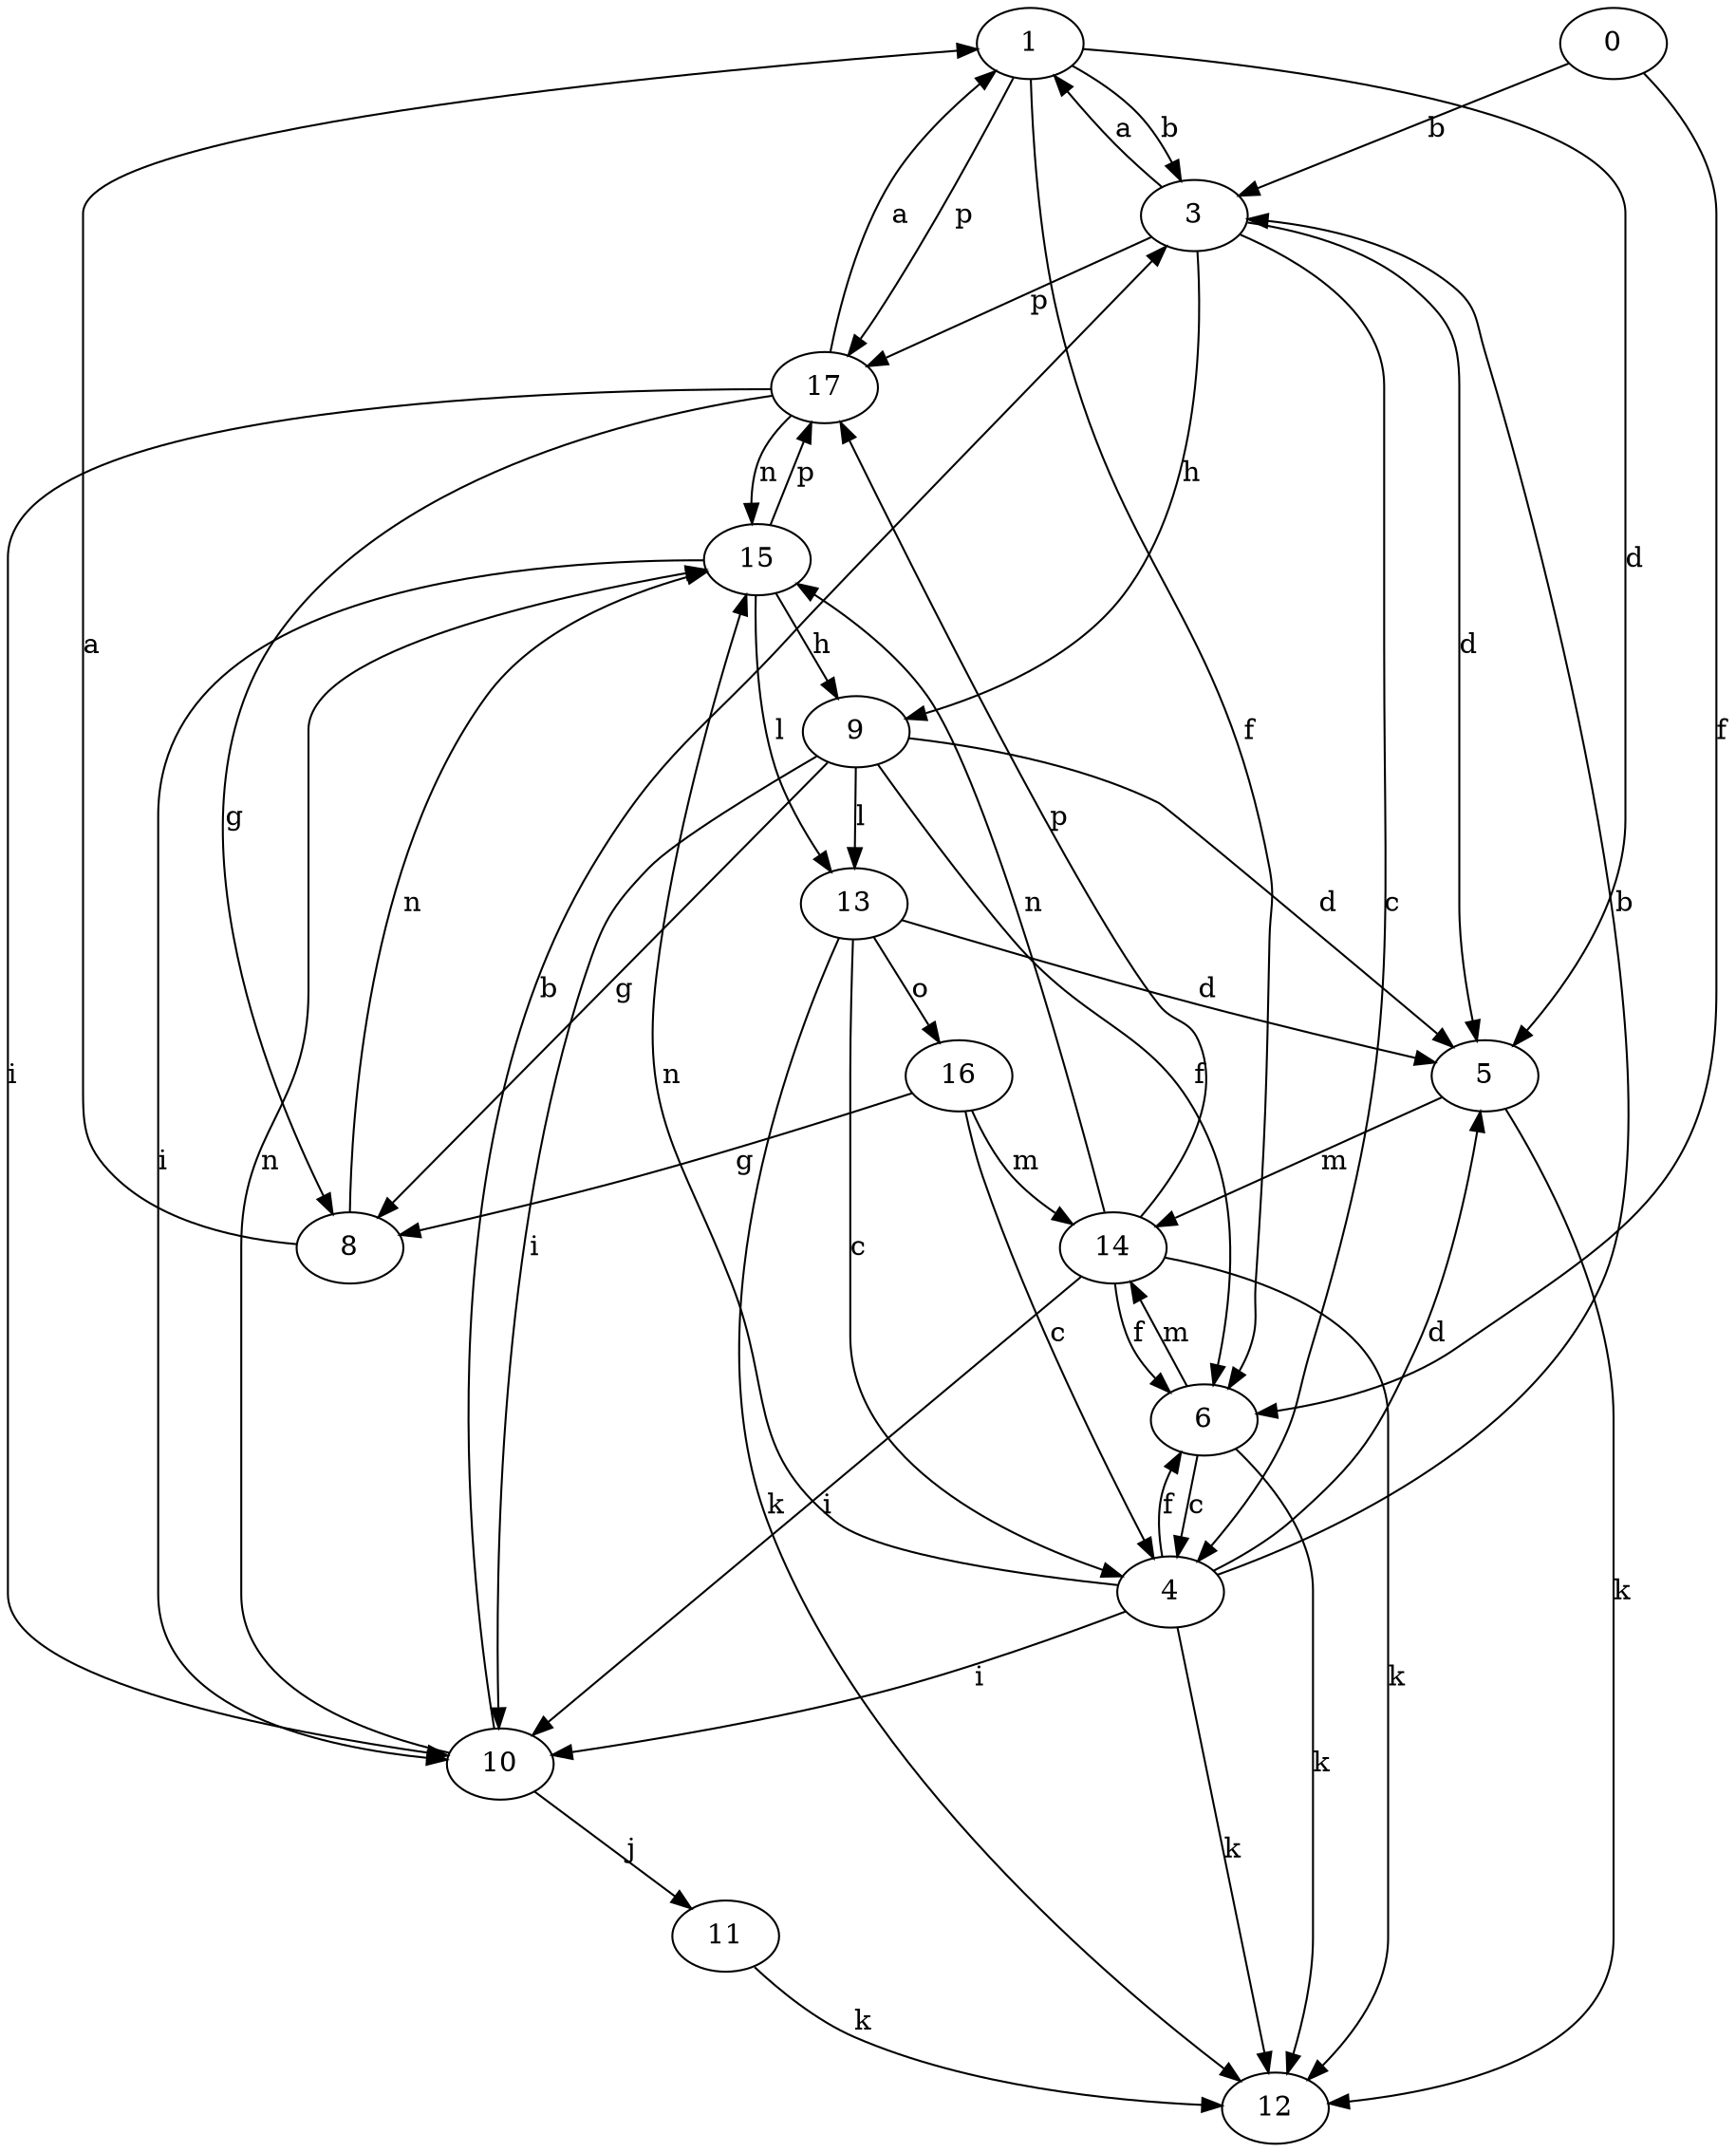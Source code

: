 strict digraph  {
1;
0;
3;
4;
5;
6;
8;
9;
10;
11;
12;
13;
14;
15;
16;
17;
1 -> 3  [label=b];
1 -> 5  [label=d];
1 -> 6  [label=f];
1 -> 17  [label=p];
0 -> 3  [label=b];
0 -> 6  [label=f];
3 -> 1  [label=a];
3 -> 4  [label=c];
3 -> 5  [label=d];
3 -> 9  [label=h];
3 -> 17  [label=p];
4 -> 3  [label=b];
4 -> 5  [label=d];
4 -> 6  [label=f];
4 -> 10  [label=i];
4 -> 12  [label=k];
4 -> 15  [label=n];
5 -> 12  [label=k];
5 -> 14  [label=m];
6 -> 4  [label=c];
6 -> 12  [label=k];
6 -> 14  [label=m];
8 -> 1  [label=a];
8 -> 15  [label=n];
9 -> 5  [label=d];
9 -> 6  [label=f];
9 -> 8  [label=g];
9 -> 10  [label=i];
9 -> 13  [label=l];
10 -> 3  [label=b];
10 -> 11  [label=j];
10 -> 15  [label=n];
11 -> 12  [label=k];
13 -> 4  [label=c];
13 -> 5  [label=d];
13 -> 12  [label=k];
13 -> 16  [label=o];
14 -> 6  [label=f];
14 -> 10  [label=i];
14 -> 12  [label=k];
14 -> 15  [label=n];
14 -> 17  [label=p];
15 -> 9  [label=h];
15 -> 10  [label=i];
15 -> 13  [label=l];
15 -> 17  [label=p];
16 -> 4  [label=c];
16 -> 8  [label=g];
16 -> 14  [label=m];
17 -> 1  [label=a];
17 -> 8  [label=g];
17 -> 10  [label=i];
17 -> 15  [label=n];
}

